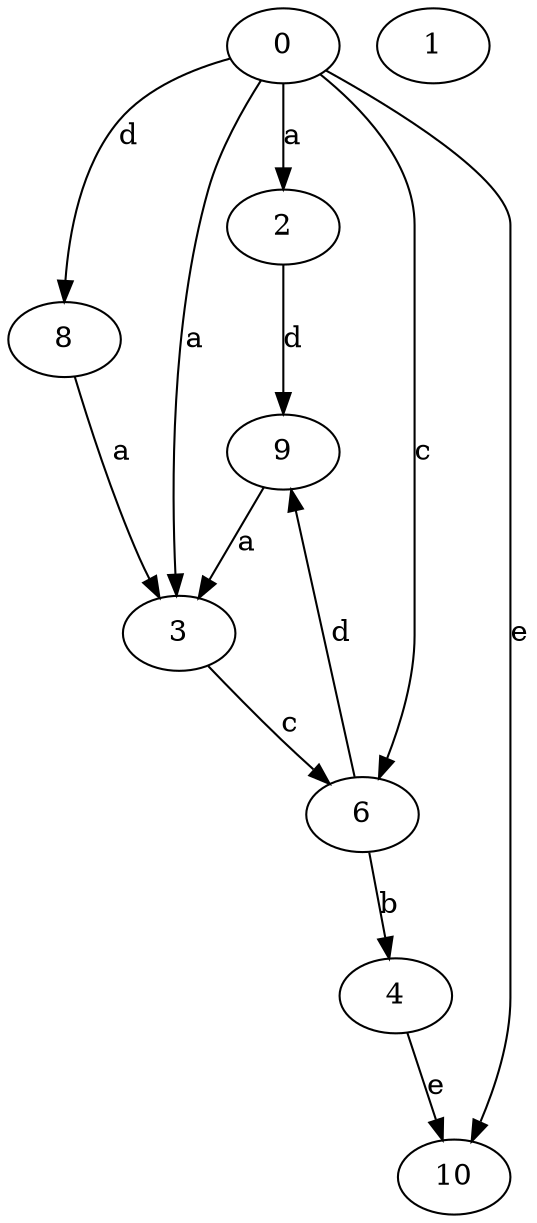 strict digraph  {
2;
3;
4;
0;
6;
8;
1;
9;
10;
2 -> 9  [label=d];
3 -> 6  [label=c];
4 -> 10  [label=e];
0 -> 2  [label=a];
0 -> 3  [label=a];
0 -> 6  [label=c];
0 -> 8  [label=d];
0 -> 10  [label=e];
6 -> 4  [label=b];
6 -> 9  [label=d];
8 -> 3  [label=a];
9 -> 3  [label=a];
}

